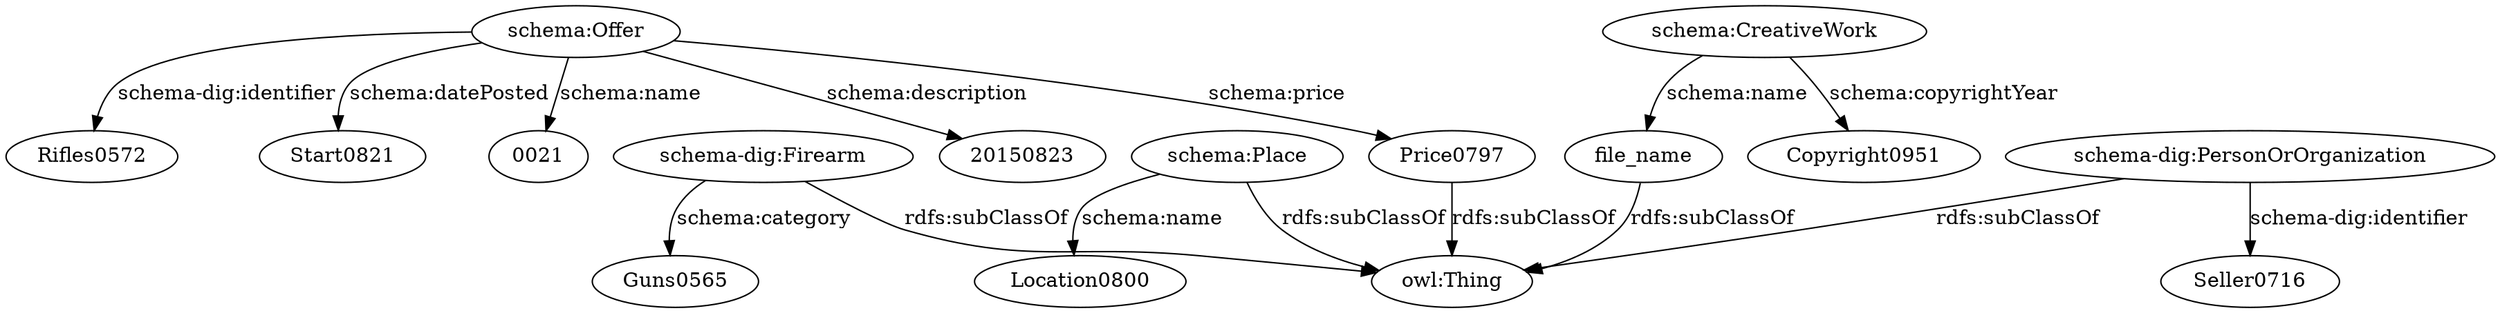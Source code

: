digraph {
  "20150823" [type=attribute_name,label="20150823"]
  Guns0565 [type=attribute_name,label=Guns0565]
  "schema-dig:Firearm1" [type=class_uri,label="schema-dig:Firearm"]
  Seller0716 [type=attribute_name,label=Seller0716]
  "schema-dig:PersonOrOrganization1" [type=class_uri,label="schema-dig:PersonOrOrganization"]
  Copyright0951 [type=attribute_name,label=Copyright0951]
  "schema:CreativeWork1" [type=class_uri,label="schema:CreativeWork"]
  file_name [type=attribute_name,label=file_name]
  Rifles0572 [type=attribute_name,label=Rifles0572]
  "schema:Offer1" [type=class_uri,label="schema:Offer"]
  Start0821 [type=attribute_name,label=Start0821]
  "0021" [type=attribute_name,label="0021"]
  Price0797 [type=attribute_name,label=Price0797]
  Location0800 [type=attribute_name,label=Location0800]
  "schema:Place1" [type=class_uri,label="schema:Place"]
  "owl:Thing" [type=special,label="owl:Thing"]
  "schema-dig:Firearm1" -> Guns0565 [label="schema:category",type=st_property_uri]
  "schema-dig:PersonOrOrganization1" -> Seller0716 [label="schema-dig:identifier",type=st_property_uri]
  "schema:CreativeWork1" -> Copyright0951 [label="schema:copyrightYear",type=st_property_uri]
  "schema:CreativeWork1" -> file_name [label="schema:name",type=st_property_uri]
  "schema:Offer1" -> Rifles0572 [label="schema-dig:identifier",type=st_property_uri]
  "schema:Offer1" -> Start0821 [label="schema:datePosted",type=st_property_uri]
  "schema:Offer1" -> "20150823" [label="schema:description",type=st_property_uri]
  "schema:Offer1" -> "0021" [label="schema:name",type=st_property_uri]
  "schema:Offer1" -> Price0797 [label="schema:price",type=st_property_uri]
  "schema:Place1" -> Location0800 [label="schema:name",type=st_property_uri]
  Price0797 -> "owl:Thing" [label="rdfs:subClassOf",type=inherited]
  "schema-dig:Firearm1" -> "owl:Thing" [label="rdfs:subClassOf",type=inherited]
  "schema-dig:PersonOrOrganization1" -> "owl:Thing" [label="rdfs:subClassOf",type=inherited]
  file_name -> "owl:Thing" [label="rdfs:subClassOf",type=inherited]
  "schema:Place1" -> "owl:Thing" [label="rdfs:subClassOf",type=inherited]
}
